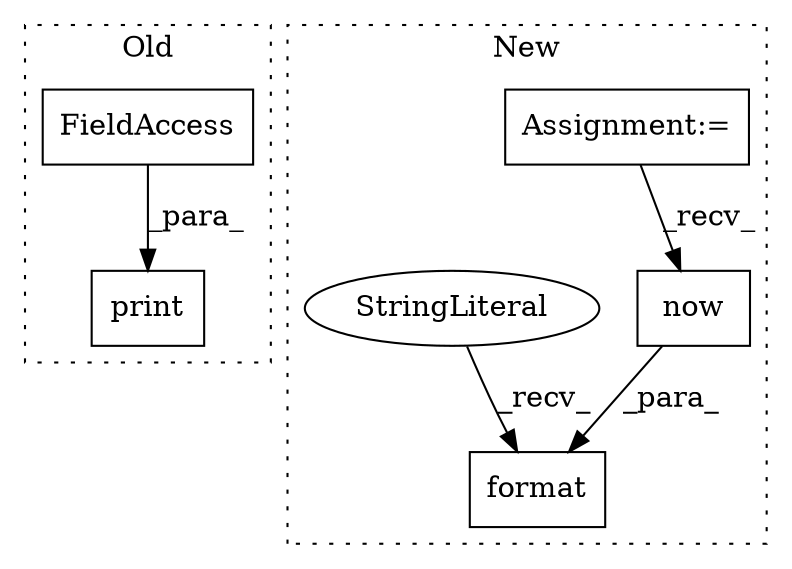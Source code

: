 digraph G {
subgraph cluster0 {
1 [label="print" a="32" s="1283,1295" l="6,1" shape="box"];
6 [label="FieldAccess" a="22" s="1289" l="1" shape="box"];
label = "Old";
style="dotted";
}
subgraph cluster1 {
2 [label="now" a="32" s="1824" l="5" shape="box"];
3 [label="Assignment:=" a="7" s="892" l="8" shape="box"];
4 [label="format" a="32" s="1808,1840" l="7,1" shape="box"];
5 [label="StringLiteral" a="45" s="1796" l="11" shape="ellipse"];
label = "New";
style="dotted";
}
2 -> 4 [label="_para_"];
3 -> 2 [label="_recv_"];
5 -> 4 [label="_recv_"];
6 -> 1 [label="_para_"];
}